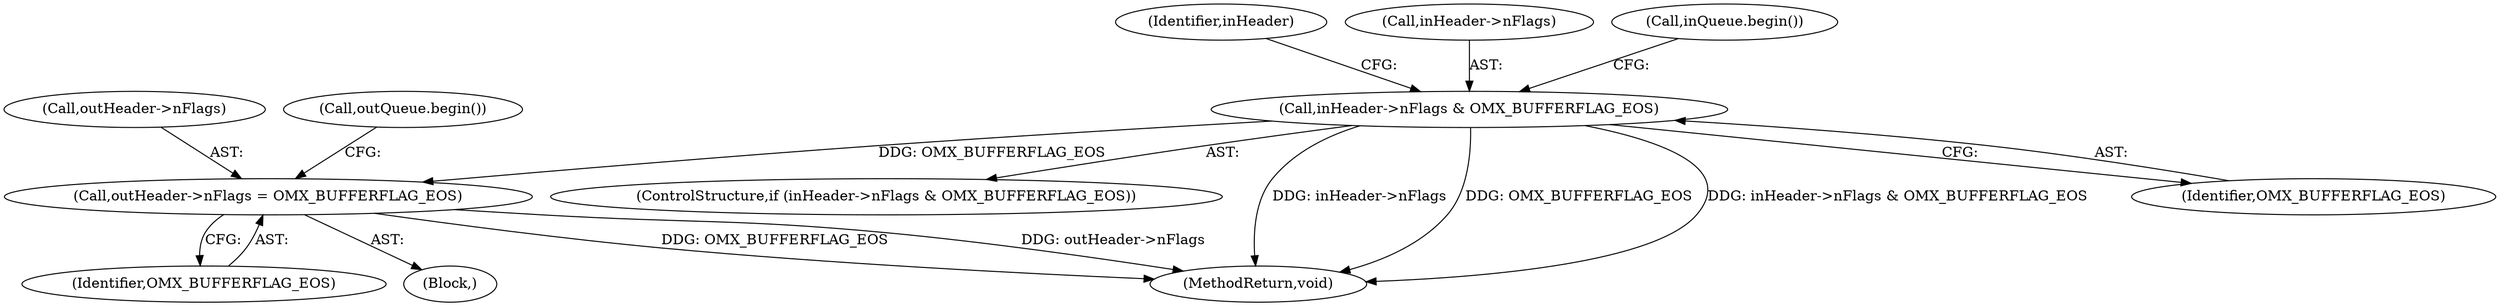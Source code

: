 digraph "0_Android_44749eb4f273f0eb681d0fa013e3beef754fa687@pointer" {
"1000154" [label="(Call,inHeader->nFlags & OMX_BUFFERFLAG_EOS)"];
"1000174" [label="(Call,outHeader->nFlags = OMX_BUFFERFLAG_EOS)"];
"1000153" [label="(ControlStructure,if (inHeader->nFlags & OMX_BUFFERFLAG_EOS))"];
"1000556" [label="(MethodReturn,void)"];
"1000174" [label="(Call,outHeader->nFlags = OMX_BUFFERFLAG_EOS)"];
"1000175" [label="(Call,outHeader->nFlags)"];
"1000154" [label="(Call,inHeader->nFlags & OMX_BUFFERFLAG_EOS)"];
"1000192" [label="(Identifier,inHeader)"];
"1000155" [label="(Call,inHeader->nFlags)"];
"1000178" [label="(Identifier,OMX_BUFFERFLAG_EOS)"];
"1000161" [label="(Call,inQueue.begin())"];
"1000180" [label="(Call,outQueue.begin())"];
"1000158" [label="(Identifier,OMX_BUFFERFLAG_EOS)"];
"1000159" [label="(Block,)"];
"1000154" -> "1000153"  [label="AST: "];
"1000154" -> "1000158"  [label="CFG: "];
"1000155" -> "1000154"  [label="AST: "];
"1000158" -> "1000154"  [label="AST: "];
"1000161" -> "1000154"  [label="CFG: "];
"1000192" -> "1000154"  [label="CFG: "];
"1000154" -> "1000556"  [label="DDG: inHeader->nFlags"];
"1000154" -> "1000556"  [label="DDG: OMX_BUFFERFLAG_EOS"];
"1000154" -> "1000556"  [label="DDG: inHeader->nFlags & OMX_BUFFERFLAG_EOS"];
"1000154" -> "1000174"  [label="DDG: OMX_BUFFERFLAG_EOS"];
"1000174" -> "1000159"  [label="AST: "];
"1000174" -> "1000178"  [label="CFG: "];
"1000175" -> "1000174"  [label="AST: "];
"1000178" -> "1000174"  [label="AST: "];
"1000180" -> "1000174"  [label="CFG: "];
"1000174" -> "1000556"  [label="DDG: OMX_BUFFERFLAG_EOS"];
"1000174" -> "1000556"  [label="DDG: outHeader->nFlags"];
}
